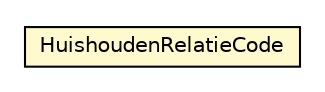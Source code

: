 #!/usr/local/bin/dot
#
# Class diagram 
# Generated by UMLGraph version R5_6-24-gf6e263 (http://www.umlgraph.org/)
#

digraph G {
	edge [fontname="Helvetica",fontsize=10,labelfontname="Helvetica",labelfontsize=10];
	node [fontname="Helvetica",fontsize=10,shape=plaintext];
	nodesep=0.25;
	ranksep=0.5;
	// nl.egem.stuf.sector.bg._0204.HHDPRSRel.HuishoudenRelatieCode
	c66486 [label=<<table title="nl.egem.stuf.sector.bg._0204.HHDPRSRel.HuishoudenRelatieCode" border="0" cellborder="1" cellspacing="0" cellpadding="2" port="p" bgcolor="lemonChiffon" href="./HHDPRSRel.HuishoudenRelatieCode.html">
		<tr><td><table border="0" cellspacing="0" cellpadding="1">
<tr><td align="center" balign="center"> HuishoudenRelatieCode </td></tr>
		</table></td></tr>
		</table>>, URL="./HHDPRSRel.HuishoudenRelatieCode.html", fontname="Helvetica", fontcolor="black", fontsize=10.0];
}

